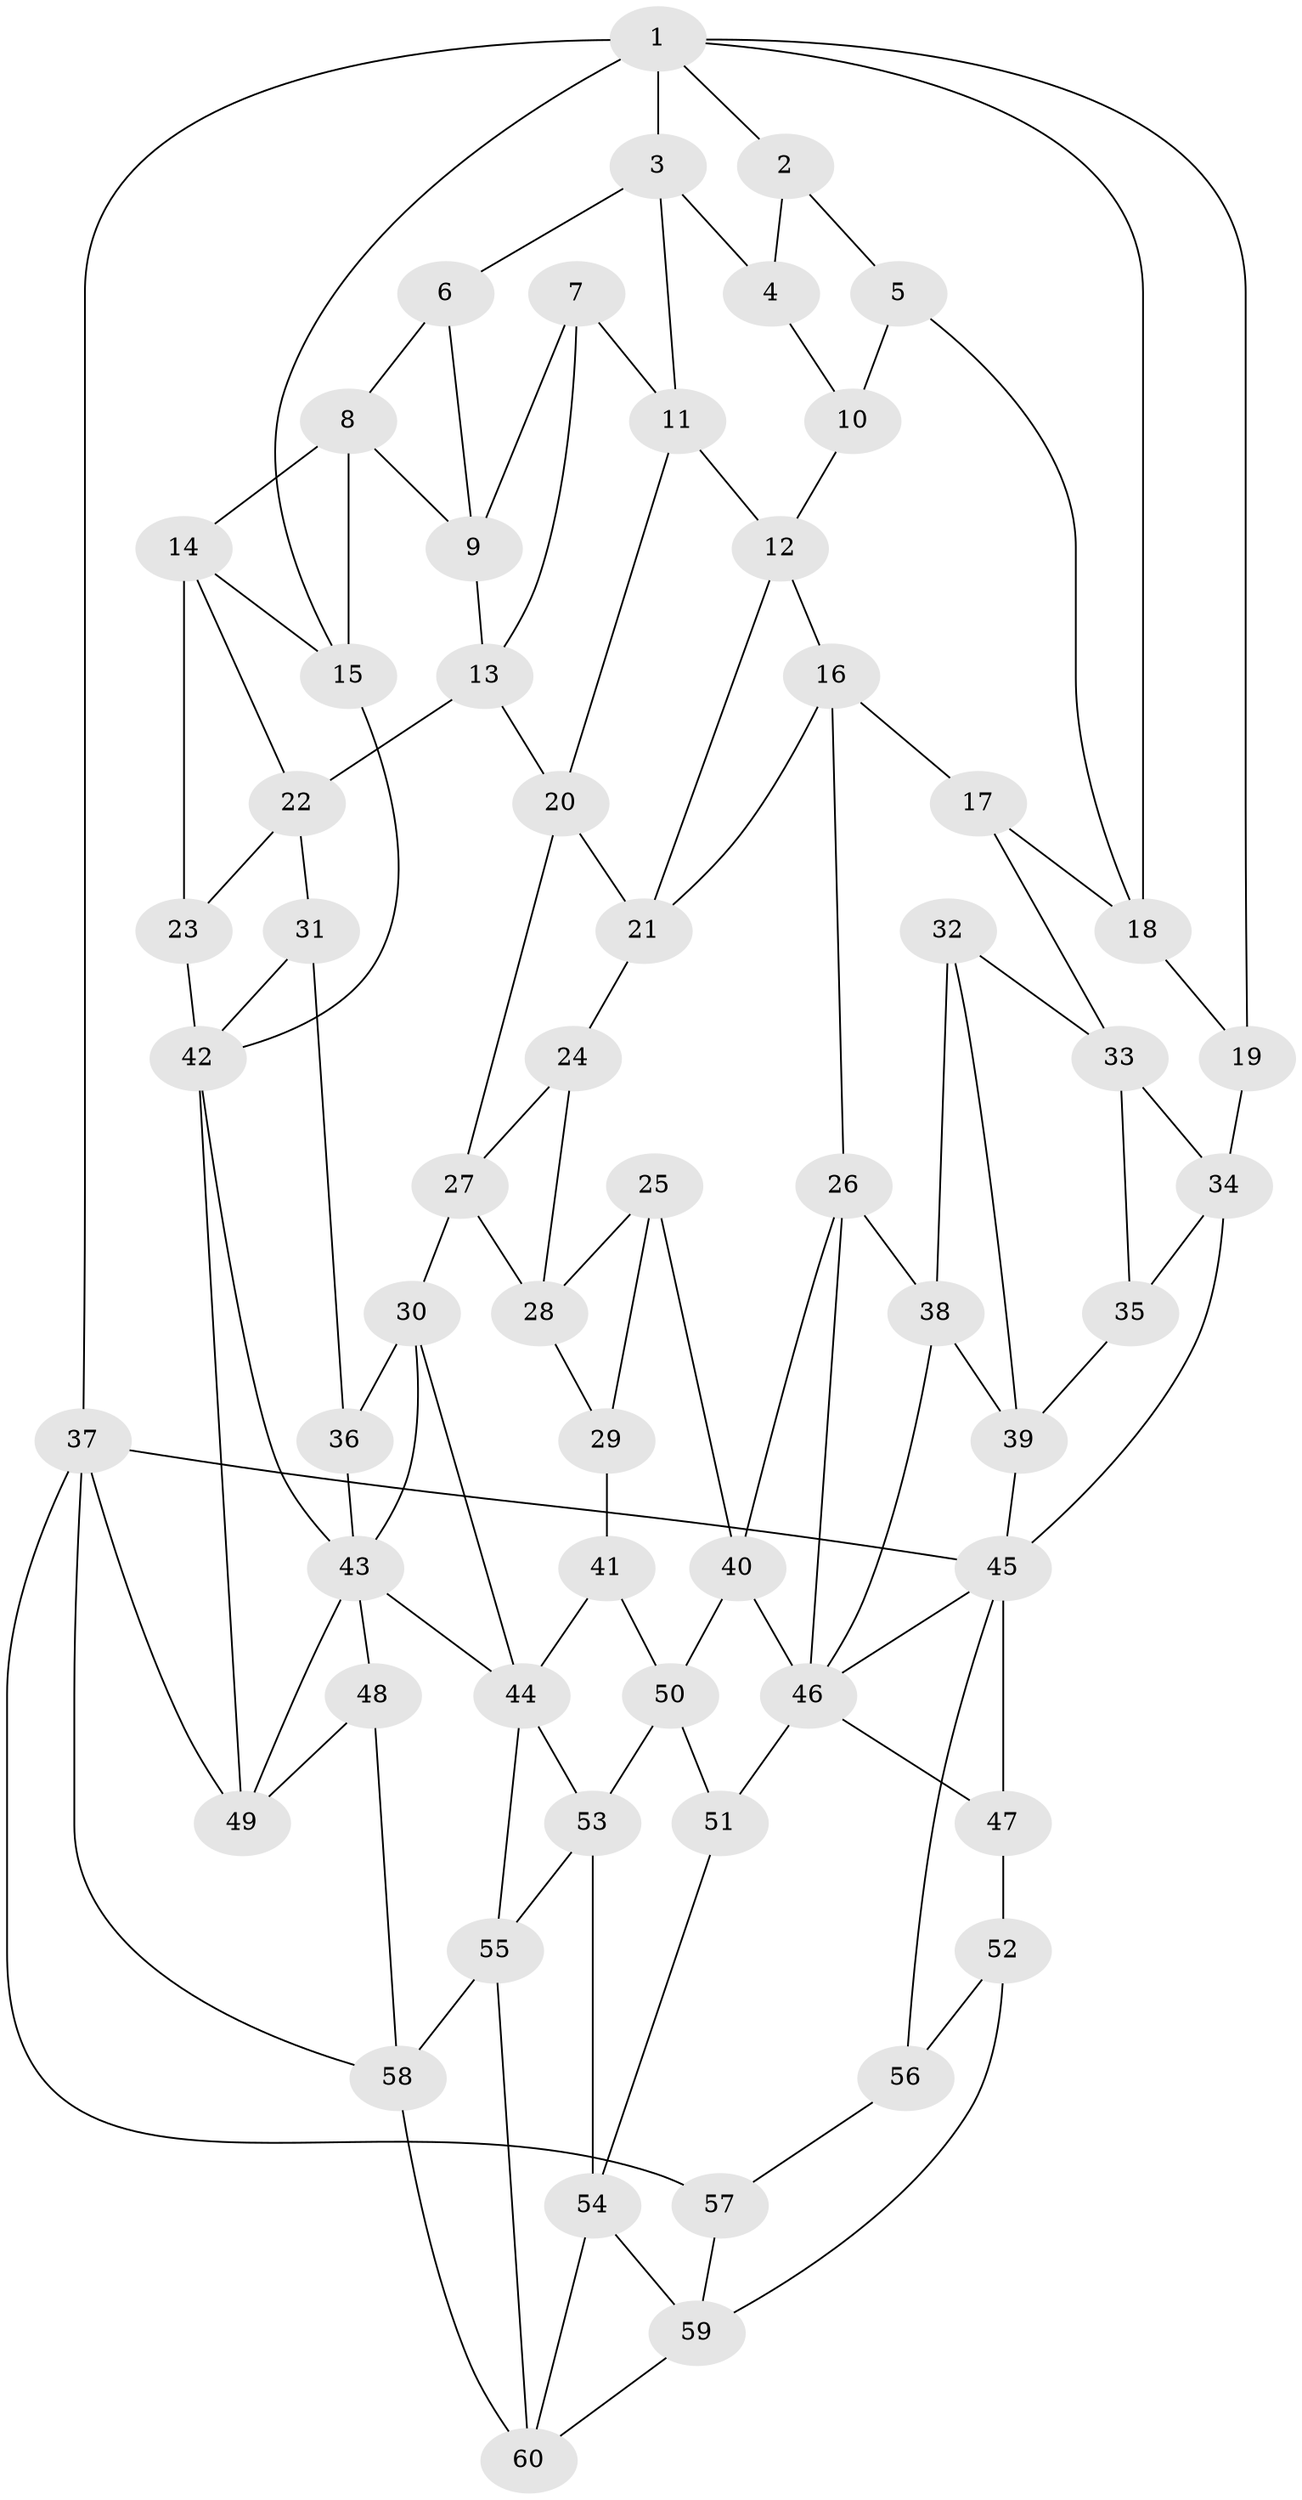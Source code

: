 // original degree distribution, {3: 0.016666666666666666, 6: 0.25, 5: 0.4666666666666667, 4: 0.26666666666666666}
// Generated by graph-tools (version 1.1) at 2025/27/03/09/25 03:27:09]
// undirected, 60 vertices, 114 edges
graph export_dot {
graph [start="1"]
  node [color=gray90,style=filled];
  1;
  2;
  3;
  4;
  5;
  6;
  7;
  8;
  9;
  10;
  11;
  12;
  13;
  14;
  15;
  16;
  17;
  18;
  19;
  20;
  21;
  22;
  23;
  24;
  25;
  26;
  27;
  28;
  29;
  30;
  31;
  32;
  33;
  34;
  35;
  36;
  37;
  38;
  39;
  40;
  41;
  42;
  43;
  44;
  45;
  46;
  47;
  48;
  49;
  50;
  51;
  52;
  53;
  54;
  55;
  56;
  57;
  58;
  59;
  60;
  1 -- 2 [weight=1.0];
  1 -- 3 [weight=1.0];
  1 -- 15 [weight=1.0];
  1 -- 18 [weight=1.0];
  1 -- 19 [weight=1.0];
  1 -- 37 [weight=2.0];
  2 -- 4 [weight=1.0];
  2 -- 5 [weight=1.0];
  3 -- 4 [weight=1.0];
  3 -- 6 [weight=1.0];
  3 -- 11 [weight=1.0];
  4 -- 10 [weight=1.0];
  5 -- 10 [weight=2.0];
  5 -- 18 [weight=1.0];
  6 -- 8 [weight=1.0];
  6 -- 9 [weight=1.0];
  7 -- 9 [weight=1.0];
  7 -- 11 [weight=1.0];
  7 -- 13 [weight=1.0];
  8 -- 9 [weight=1.0];
  8 -- 14 [weight=1.0];
  8 -- 15 [weight=1.0];
  9 -- 13 [weight=1.0];
  10 -- 12 [weight=1.0];
  11 -- 12 [weight=1.0];
  11 -- 20 [weight=1.0];
  12 -- 16 [weight=1.0];
  12 -- 21 [weight=1.0];
  13 -- 20 [weight=1.0];
  13 -- 22 [weight=1.0];
  14 -- 15 [weight=1.0];
  14 -- 22 [weight=1.0];
  14 -- 23 [weight=1.0];
  15 -- 42 [weight=1.0];
  16 -- 17 [weight=1.0];
  16 -- 21 [weight=1.0];
  16 -- 26 [weight=1.0];
  17 -- 18 [weight=1.0];
  17 -- 33 [weight=1.0];
  18 -- 19 [weight=1.0];
  19 -- 34 [weight=1.0];
  20 -- 21 [weight=1.0];
  20 -- 27 [weight=1.0];
  21 -- 24 [weight=1.0];
  22 -- 23 [weight=1.0];
  22 -- 31 [weight=1.0];
  23 -- 42 [weight=2.0];
  24 -- 27 [weight=1.0];
  24 -- 28 [weight=1.0];
  25 -- 28 [weight=1.0];
  25 -- 29 [weight=2.0];
  25 -- 40 [weight=1.0];
  26 -- 38 [weight=1.0];
  26 -- 40 [weight=1.0];
  26 -- 46 [weight=1.0];
  27 -- 28 [weight=1.0];
  27 -- 30 [weight=1.0];
  28 -- 29 [weight=1.0];
  29 -- 41 [weight=1.0];
  30 -- 36 [weight=1.0];
  30 -- 43 [weight=1.0];
  30 -- 44 [weight=1.0];
  31 -- 36 [weight=2.0];
  31 -- 42 [weight=1.0];
  32 -- 33 [weight=1.0];
  32 -- 38 [weight=1.0];
  32 -- 39 [weight=1.0];
  33 -- 34 [weight=1.0];
  33 -- 35 [weight=1.0];
  34 -- 35 [weight=1.0];
  34 -- 45 [weight=1.0];
  35 -- 39 [weight=1.0];
  36 -- 43 [weight=1.0];
  37 -- 45 [weight=1.0];
  37 -- 49 [weight=1.0];
  37 -- 57 [weight=1.0];
  37 -- 58 [weight=1.0];
  38 -- 39 [weight=1.0];
  38 -- 46 [weight=1.0];
  39 -- 45 [weight=1.0];
  40 -- 46 [weight=1.0];
  40 -- 50 [weight=1.0];
  41 -- 44 [weight=2.0];
  41 -- 50 [weight=1.0];
  42 -- 43 [weight=1.0];
  42 -- 49 [weight=1.0];
  43 -- 44 [weight=1.0];
  43 -- 48 [weight=1.0];
  43 -- 49 [weight=1.0];
  44 -- 53 [weight=1.0];
  44 -- 55 [weight=1.0];
  45 -- 46 [weight=1.0];
  45 -- 47 [weight=1.0];
  45 -- 56 [weight=1.0];
  46 -- 47 [weight=1.0];
  46 -- 51 [weight=1.0];
  47 -- 52 [weight=1.0];
  48 -- 49 [weight=1.0];
  48 -- 58 [weight=1.0];
  50 -- 51 [weight=1.0];
  50 -- 53 [weight=1.0];
  51 -- 54 [weight=1.0];
  52 -- 56 [weight=2.0];
  52 -- 59 [weight=1.0];
  53 -- 54 [weight=1.0];
  53 -- 55 [weight=1.0];
  54 -- 59 [weight=1.0];
  54 -- 60 [weight=1.0];
  55 -- 58 [weight=1.0];
  55 -- 60 [weight=1.0];
  56 -- 57 [weight=1.0];
  57 -- 59 [weight=1.0];
  58 -- 60 [weight=1.0];
  59 -- 60 [weight=1.0];
}
